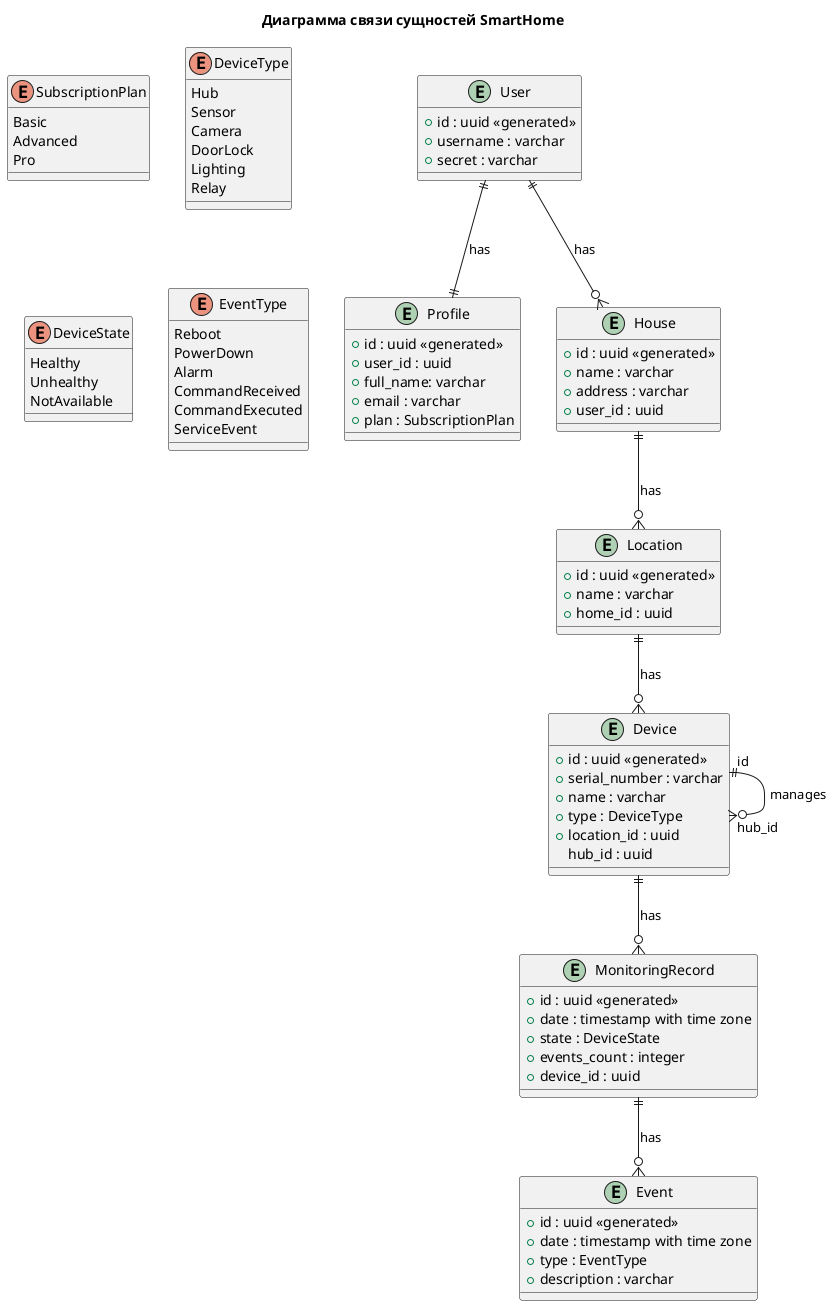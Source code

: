 @startuml

title Диаграмма связи сущностей SmartHome

entity User {
    + id : uuid <<generated>>
    + username : varchar
    + secret : varchar
}

entity Profile {
    + id : uuid <<generated>>
    + user_id : uuid
    + full_name: varchar
    + email : varchar
    + plan : SubscriptionPlan
}

entity House {
    + id : uuid <<generated>>
    + name : varchar
    + address : varchar
    + user_id : uuid
}

entity Location {
    + id : uuid <<generated>>
    + name : varchar
    + home_id : uuid
}

entity Device {
    + id : uuid <<generated>>
    + serial_number : varchar
    + name : varchar
    + type : DeviceType
    + location_id : uuid
    hub_id : uuid
}

entity MonitoringRecord {
    + id : uuid <<generated>>
    + date : timestamp with time zone
    + state : DeviceState
    + events_count : integer
    + device_id : uuid
}

entity Event {
    + id : uuid <<generated>>
    + date : timestamp with time zone
    + type : EventType
    + description : varchar
}

enum SubscriptionPlan {
    Basic
    Advanced
    Pro
}

enum DeviceType {
    Hub
    Sensor
    Camera
    DoorLock
    Lighting
    Relay
}

enum DeviceState {
    Healthy
    Unhealthy
    NotAvailable
}

enum EventType {
    Reboot
    PowerDown
    Alarm
    CommandReceived
    CommandExecuted
    ServiceEvent
}

User ||--|| Profile : "has"
User ||--o{ House : "has"
House ||--o{ Location : "has"
Location ||--o{ Device : "has"
Device "id" ||--o{ "hub_id" Device : "manages"
Device ||--o{ MonitoringRecord : "has"
MonitoringRecord ||--o{ Event : "has"

@enduml